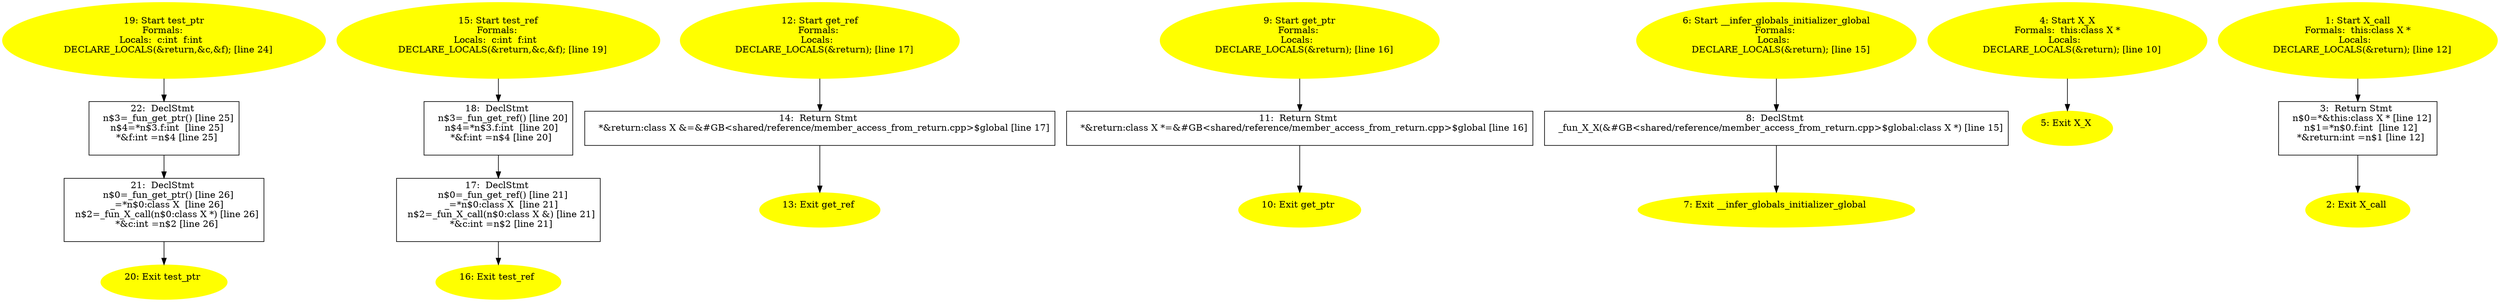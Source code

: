 /* @generated */
digraph iCFG {
22 [label="22:  DeclStmt \n   n$3=_fun_get_ptr() [line 25]\n  n$4=*n$3.f:int  [line 25]\n  *&f:int =n$4 [line 25]\n " shape="box"]
	

	 22 -> 21 ;
21 [label="21:  DeclStmt \n   n$0=_fun_get_ptr() [line 26]\n  _=*n$0:class X  [line 26]\n  n$2=_fun_X_call(n$0:class X *) [line 26]\n  *&c:int =n$2 [line 26]\n " shape="box"]
	

	 21 -> 20 ;
20 [label="20: Exit test_ptr \n  " color=yellow style=filled]
	

19 [label="19: Start test_ptr\nFormals: \nLocals:  c:int  f:int  \n   DECLARE_LOCALS(&return,&c,&f); [line 24]\n " color=yellow style=filled]
	

	 19 -> 22 ;
18 [label="18:  DeclStmt \n   n$3=_fun_get_ref() [line 20]\n  n$4=*n$3.f:int  [line 20]\n  *&f:int =n$4 [line 20]\n " shape="box"]
	

	 18 -> 17 ;
17 [label="17:  DeclStmt \n   n$0=_fun_get_ref() [line 21]\n  _=*n$0:class X  [line 21]\n  n$2=_fun_X_call(n$0:class X &) [line 21]\n  *&c:int =n$2 [line 21]\n " shape="box"]
	

	 17 -> 16 ;
16 [label="16: Exit test_ref \n  " color=yellow style=filled]
	

15 [label="15: Start test_ref\nFormals: \nLocals:  c:int  f:int  \n   DECLARE_LOCALS(&return,&c,&f); [line 19]\n " color=yellow style=filled]
	

	 15 -> 18 ;
14 [label="14:  Return Stmt \n   *&return:class X &=&#GB<shared/reference/member_access_from_return.cpp>$global [line 17]\n " shape="box"]
	

	 14 -> 13 ;
13 [label="13: Exit get_ref \n  " color=yellow style=filled]
	

12 [label="12: Start get_ref\nFormals: \nLocals:  \n   DECLARE_LOCALS(&return); [line 17]\n " color=yellow style=filled]
	

	 12 -> 14 ;
11 [label="11:  Return Stmt \n   *&return:class X *=&#GB<shared/reference/member_access_from_return.cpp>$global [line 16]\n " shape="box"]
	

	 11 -> 10 ;
10 [label="10: Exit get_ptr \n  " color=yellow style=filled]
	

9 [label="9: Start get_ptr\nFormals: \nLocals:  \n   DECLARE_LOCALS(&return); [line 16]\n " color=yellow style=filled]
	

	 9 -> 11 ;
8 [label="8:  DeclStmt \n   _fun_X_X(&#GB<shared/reference/member_access_from_return.cpp>$global:class X *) [line 15]\n " shape="box"]
	

	 8 -> 7 ;
7 [label="7: Exit __infer_globals_initializer_global \n  " color=yellow style=filled]
	

6 [label="6: Start __infer_globals_initializer_global\nFormals: \nLocals:  \n   DECLARE_LOCALS(&return); [line 15]\n " color=yellow style=filled]
	

	 6 -> 8 ;
5 [label="5: Exit X_X \n  " color=yellow style=filled]
	

4 [label="4: Start X_X\nFormals:  this:class X *\nLocals:  \n   DECLARE_LOCALS(&return); [line 10]\n " color=yellow style=filled]
	

	 4 -> 5 ;
3 [label="3:  Return Stmt \n   n$0=*&this:class X * [line 12]\n  n$1=*n$0.f:int  [line 12]\n  *&return:int =n$1 [line 12]\n " shape="box"]
	

	 3 -> 2 ;
2 [label="2: Exit X_call \n  " color=yellow style=filled]
	

1 [label="1: Start X_call\nFormals:  this:class X *\nLocals:  \n   DECLARE_LOCALS(&return); [line 12]\n " color=yellow style=filled]
	

	 1 -> 3 ;
}
